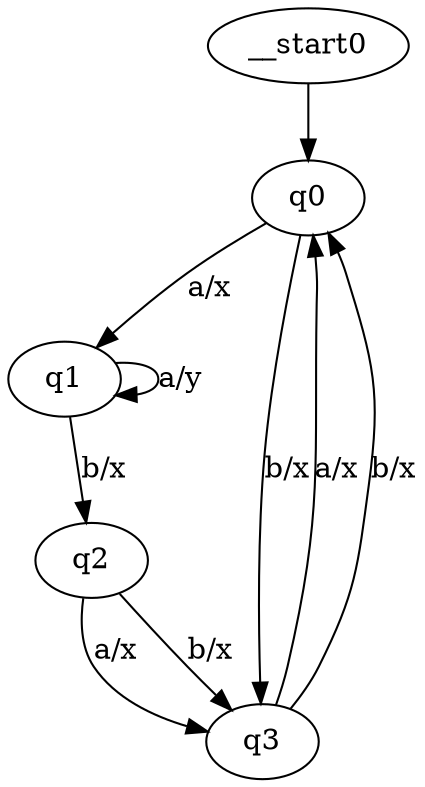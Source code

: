 digraph sample {
    __start0 -> q0
    q0 -> q1 [label="a/x"];
    q0 -> q3 [label="b/x"];
    q1 -> q1 [label="a/y"];
    q1 -> q2 [label="b/x"];
    q2 -> q3 [label="a/x"];
    q2 -> q3 [label="b/x"];
    q3 -> q0 [label="a/x"];
    q3 -> q0 [label="b/x"];
}
